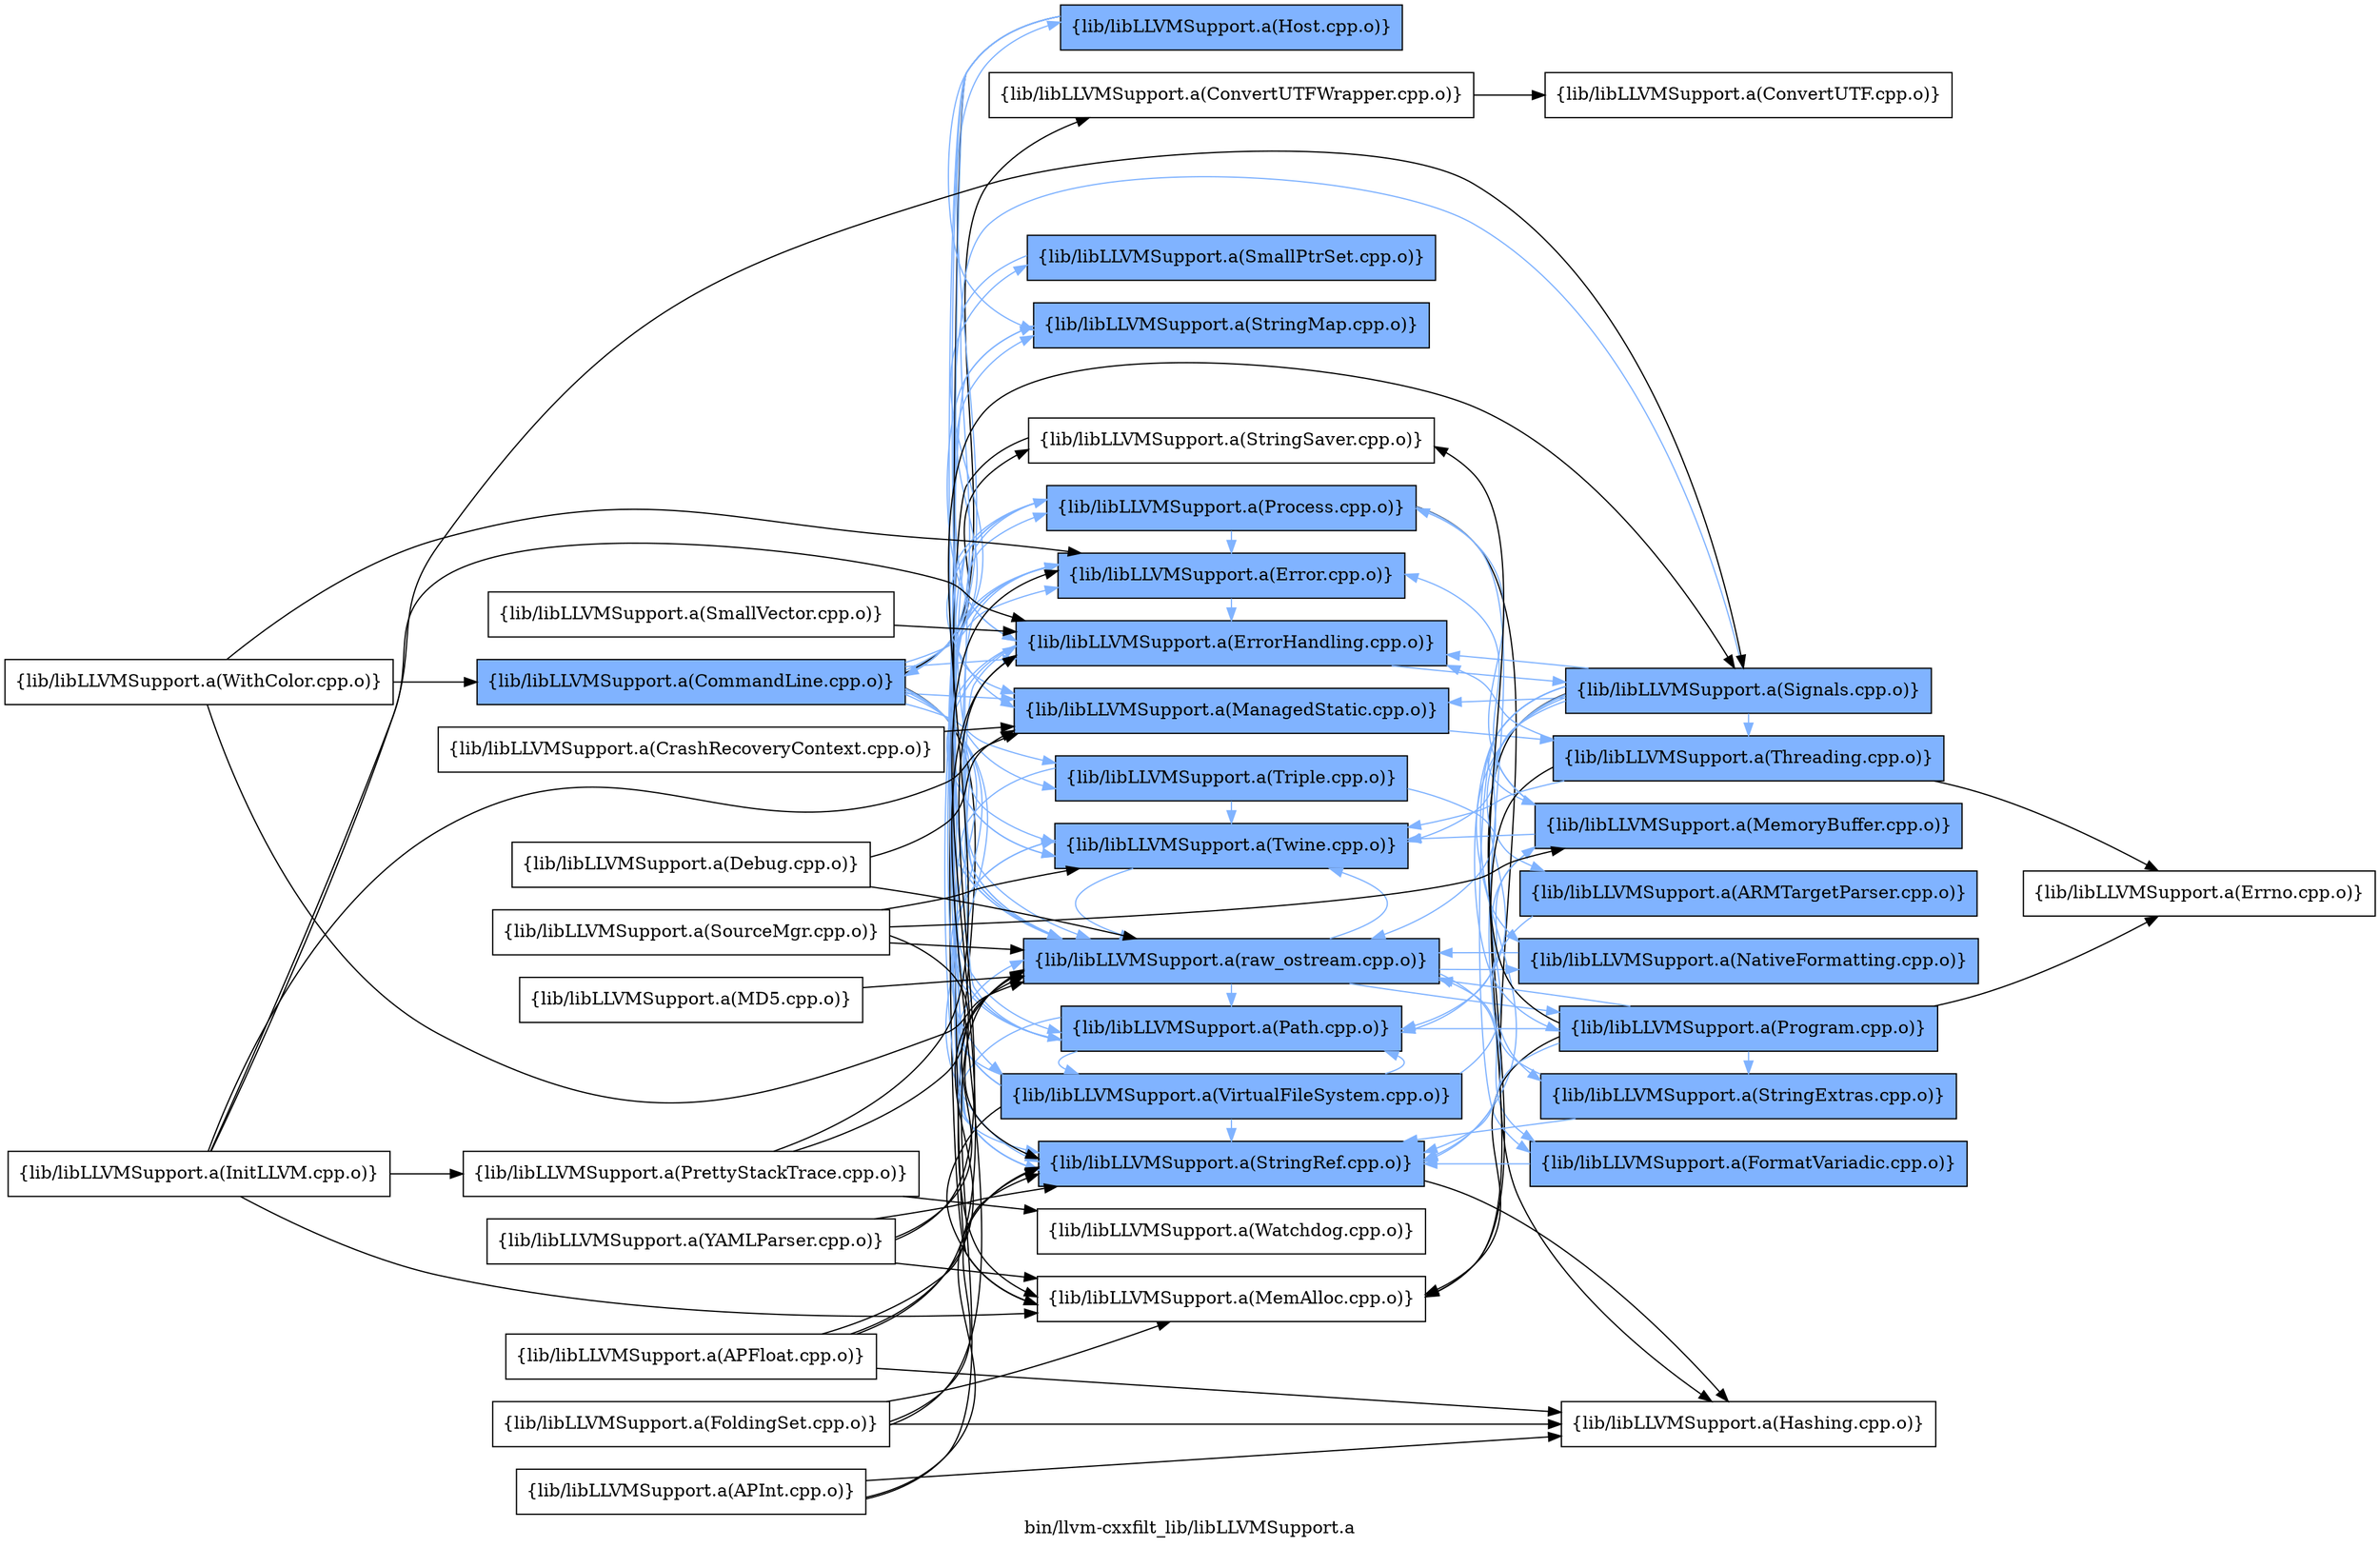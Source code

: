 digraph "bin/llvm-cxxfilt_lib/libLLVMSupport.a" {
	label="bin/llvm-cxxfilt_lib/libLLVMSupport.a";
	rankdir=LR;
	{ rank=same; Node0x55e4f24f4888;  }
	{ rank=same; Node0x55e4f24f4068; Node0x55e4f24f47e8; Node0x55e4f24f5508; Node0x55e4f24f3ed8; Node0x55e4f24f4b58; Node0x55e4f24f50a8; Node0x55e4f24f40b8; Node0x55e4f24f3988; Node0x55e4f24f3028; Node0x55e4f24f3578; Node0x55e4f24f33e8; Node0x55e4f24f3ac8; Node0x55e4f24f35c8; Node0x55e4f24f4388; Node0x55e4f24f3ca8; Node0x55e4f24f32a8;  }
	{ rank=same; Node0x55e4f24f3c08; Node0x55e4f24f3e38; Node0x55e4f24f4bf8; Node0x55e4f24f3cf8; Node0x55e4f24f2e48; Node0x55e4f24f41a8; Node0x55e4f24f5238; Node0x55e4f24f4f68; Node0x55e4f24f2fd8; Node0x55e4f24f50f8;  }

	Node0x55e4f24f4888 [shape=record,shape=box,group=1,style=filled,fillcolor="0.600000 0.5 1",label="{lib/libLLVMSupport.a(CommandLine.cpp.o)}"];
	Node0x55e4f24f4888 -> Node0x55e4f24f4068;
	Node0x55e4f24f4888 -> Node0x55e4f24f47e8[color="0.600000 0.5 1"];
	Node0x55e4f24f4888 -> Node0x55e4f24f5508[color="0.600000 0.5 1"];
	Node0x55e4f24f4888 -> Node0x55e4f24f3ed8[color="0.600000 0.5 1"];
	Node0x55e4f24f4888 -> Node0x55e4f24f4b58;
	Node0x55e4f24f4888 -> Node0x55e4f24f50a8[color="0.600000 0.5 1"];
	Node0x55e4f24f4888 -> Node0x55e4f24f40b8[color="0.600000 0.5 1"];
	Node0x55e4f24f4888 -> Node0x55e4f24f3988;
	Node0x55e4f24f4888 -> Node0x55e4f24f3028[color="0.600000 0.5 1"];
	Node0x55e4f24f4888 -> Node0x55e4f24f3578[color="0.600000 0.5 1"];
	Node0x55e4f24f4888 -> Node0x55e4f24f33e8[color="0.600000 0.5 1"];
	Node0x55e4f24f4888 -> Node0x55e4f24f3ac8[color="0.600000 0.5 1"];
	Node0x55e4f24f4888 -> Node0x55e4f24f35c8[color="0.600000 0.5 1"];
	Node0x55e4f24f4888 -> Node0x55e4f24f4388[color="0.600000 0.5 1"];
	Node0x55e4f24f4888 -> Node0x55e4f24f3ca8[color="0.600000 0.5 1"];
	Node0x55e4f24f4888 -> Node0x55e4f24f32a8[color="0.600000 0.5 1"];
	Node0x55e4f24f3258 [shape=record,shape=box,group=0,label="{lib/libLLVMSupport.a(InitLLVM.cpp.o)}"];
	Node0x55e4f24f3258 -> Node0x55e4f24f5508;
	Node0x55e4f24f3258 -> Node0x55e4f24f3ed8;
	Node0x55e4f24f3258 -> Node0x55e4f24f4b58;
	Node0x55e4f24f3258 -> Node0x55e4f24f43d8;
	Node0x55e4f24f3258 -> Node0x55e4f24f3e38;
	Node0x55e4f24f50a8 [shape=record,shape=box,group=1,style=filled,fillcolor="0.600000 0.5 1",label="{lib/libLLVMSupport.a(SmallPtrSet.cpp.o)}"];
	Node0x55e4f24f50a8 -> Node0x55e4f24f5508[color="0.600000 0.5 1"];
	Node0x55e4f24f3578 [shape=record,shape=box,group=1,style=filled,fillcolor="0.600000 0.5 1",label="{lib/libLLVMSupport.a(Triple.cpp.o)}"];
	Node0x55e4f24f3578 -> Node0x55e4f24f3028[color="0.600000 0.5 1"];
	Node0x55e4f24f3578 -> Node0x55e4f24f2e48[color="0.600000 0.5 1"];
	Node0x55e4f24f3578 -> Node0x55e4f24f33e8[color="0.600000 0.5 1"];
	Node0x55e4f24f35c8 [shape=record,shape=box,group=1,style=filled,fillcolor="0.600000 0.5 1",label="{lib/libLLVMSupport.a(raw_ostream.cpp.o)}"];
	Node0x55e4f24f35c8 -> Node0x55e4f24f47e8[color="0.600000 0.5 1"];
	Node0x55e4f24f35c8 -> Node0x55e4f24f5508[color="0.600000 0.5 1"];
	Node0x55e4f24f35c8 -> Node0x55e4f24f33e8[color="0.600000 0.5 1"];
	Node0x55e4f24f35c8 -> Node0x55e4f24f5238[color="0.600000 0.5 1"];
	Node0x55e4f24f35c8 -> Node0x55e4f24f4f68[color="0.600000 0.5 1"];
	Node0x55e4f24f35c8 -> Node0x55e4f24f3ca8[color="0.600000 0.5 1"];
	Node0x55e4f24f35c8 -> Node0x55e4f24f32a8[color="0.600000 0.5 1"];
	Node0x55e4f24f35c8 -> Node0x55e4f24f2fd8[color="0.600000 0.5 1"];
	Node0x55e4f24f4388 [shape=record,shape=box,group=1,style=filled,fillcolor="0.600000 0.5 1",label="{lib/libLLVMSupport.a(Host.cpp.o)}"];
	Node0x55e4f24f4388 -> Node0x55e4f24f4b58;
	Node0x55e4f24f4388 -> Node0x55e4f24f40b8[color="0.600000 0.5 1"];
	Node0x55e4f24f4388 -> Node0x55e4f24f3028[color="0.600000 0.5 1"];
	Node0x55e4f24f4388 -> Node0x55e4f24f3578[color="0.600000 0.5 1"];
	Node0x55e4f24f4388 -> Node0x55e4f24f35c8[color="0.600000 0.5 1"];
	Node0x55e4f24f4068 [shape=record,shape=box,group=0,label="{lib/libLLVMSupport.a(ConvertUTFWrapper.cpp.o)}"];
	Node0x55e4f24f4068 -> Node0x55e4f24f3c08;
	Node0x55e4f24f47e8 [shape=record,shape=box,group=1,style=filled,fillcolor="0.600000 0.5 1",label="{lib/libLLVMSupport.a(Error.cpp.o)}"];
	Node0x55e4f24f47e8 -> Node0x55e4f24f5508[color="0.600000 0.5 1"];
	Node0x55e4f24f47e8 -> Node0x55e4f24f3ed8[color="0.600000 0.5 1"];
	Node0x55e4f24f47e8 -> Node0x55e4f24f33e8[color="0.600000 0.5 1"];
	Node0x55e4f24f47e8 -> Node0x55e4f24f35c8[color="0.600000 0.5 1"];
	Node0x55e4f24f5508 [shape=record,shape=box,group=1,style=filled,fillcolor="0.600000 0.5 1",label="{lib/libLLVMSupport.a(ErrorHandling.cpp.o)}"];
	Node0x55e4f24f5508 -> Node0x55e4f24f33e8[color="0.600000 0.5 1"];
	Node0x55e4f24f5508 -> Node0x55e4f24f35c8[color="0.600000 0.5 1"];
	Node0x55e4f24f5508 -> Node0x55e4f24f3e38[color="0.600000 0.5 1"];
	Node0x55e4f24f3ed8 [shape=record,shape=box,group=1,style=filled,fillcolor="0.600000 0.5 1",label="{lib/libLLVMSupport.a(ManagedStatic.cpp.o)}"];
	Node0x55e4f24f3ed8 -> Node0x55e4f24f4bf8[color="0.600000 0.5 1"];
	Node0x55e4f24f4b58 [shape=record,shape=box,group=0,label="{lib/libLLVMSupport.a(MemAlloc.cpp.o)}"];
	Node0x55e4f24f40b8 [shape=record,shape=box,group=1,style=filled,fillcolor="0.600000 0.5 1",label="{lib/libLLVMSupport.a(StringMap.cpp.o)}"];
	Node0x55e4f24f40b8 -> Node0x55e4f24f5508[color="0.600000 0.5 1"];
	Node0x55e4f24f3988 [shape=record,shape=box,group=0,label="{lib/libLLVMSupport.a(StringSaver.cpp.o)}"];
	Node0x55e4f24f3988 -> Node0x55e4f24f4b58;
	Node0x55e4f24f3028 [shape=record,shape=box,group=1,style=filled,fillcolor="0.600000 0.5 1",label="{lib/libLLVMSupport.a(StringRef.cpp.o)}"];
	Node0x55e4f24f3028 -> Node0x55e4f24f47e8[color="0.600000 0.5 1"];
	Node0x55e4f24f3028 -> Node0x55e4f24f3cf8;
	Node0x55e4f24f33e8 [shape=record,shape=box,group=1,style=filled,fillcolor="0.600000 0.5 1",label="{lib/libLLVMSupport.a(Twine.cpp.o)}"];
	Node0x55e4f24f33e8 -> Node0x55e4f24f35c8[color="0.600000 0.5 1"];
	Node0x55e4f24f3ac8 [shape=record,shape=box,group=1,style=filled,fillcolor="0.600000 0.5 1",label="{lib/libLLVMSupport.a(VirtualFileSystem.cpp.o)}"];
	Node0x55e4f24f3ac8 -> Node0x55e4f24f47e8[color="0.600000 0.5 1"];
	Node0x55e4f24f3ac8 -> Node0x55e4f24f4b58;
	Node0x55e4f24f3ac8 -> Node0x55e4f24f40b8[color="0.600000 0.5 1"];
	Node0x55e4f24f3ac8 -> Node0x55e4f24f3028[color="0.600000 0.5 1"];
	Node0x55e4f24f3ac8 -> Node0x55e4f24f33e8[color="0.600000 0.5 1"];
	Node0x55e4f24f3ac8 -> Node0x55e4f24f41a8[color="0.600000 0.5 1"];
	Node0x55e4f24f3ac8 -> Node0x55e4f24f35c8[color="0.600000 0.5 1"];
	Node0x55e4f24f3ac8 -> Node0x55e4f24f3ca8[color="0.600000 0.5 1"];
	Node0x55e4f24f3ca8 [shape=record,shape=box,group=1,style=filled,fillcolor="0.600000 0.5 1",label="{lib/libLLVMSupport.a(Path.cpp.o)}"];
	Node0x55e4f24f3ca8 -> Node0x55e4f24f47e8[color="0.600000 0.5 1"];
	Node0x55e4f24f3ca8 -> Node0x55e4f24f3028[color="0.600000 0.5 1"];
	Node0x55e4f24f3ca8 -> Node0x55e4f24f33e8[color="0.600000 0.5 1"];
	Node0x55e4f24f3ca8 -> Node0x55e4f24f3ac8[color="0.600000 0.5 1"];
	Node0x55e4f24f3ca8 -> Node0x55e4f24f32a8[color="0.600000 0.5 1"];
	Node0x55e4f24f32a8 [shape=record,shape=box,group=1,style=filled,fillcolor="0.600000 0.5 1",label="{lib/libLLVMSupport.a(Process.cpp.o)}"];
	Node0x55e4f24f32a8 -> Node0x55e4f24f47e8[color="0.600000 0.5 1"];
	Node0x55e4f24f32a8 -> Node0x55e4f24f3ed8[color="0.600000 0.5 1"];
	Node0x55e4f24f32a8 -> Node0x55e4f24f3028[color="0.600000 0.5 1"];
	Node0x55e4f24f32a8 -> Node0x55e4f24f3cf8;
	Node0x55e4f24f32a8 -> Node0x55e4f24f3ca8[color="0.600000 0.5 1"];
	Node0x55e4f24f32a8 -> Node0x55e4f24f50f8[color="0.600000 0.5 1"];
	Node0x55e4f24f3c08 [shape=record,shape=box,group=0,label="{lib/libLLVMSupport.a(ConvertUTF.cpp.o)}"];
	Node0x55e4f24f3e38 [shape=record,shape=box,group=1,style=filled,fillcolor="0.600000 0.5 1",label="{lib/libLLVMSupport.a(Signals.cpp.o)}"];
	Node0x55e4f24f3e38 -> Node0x55e4f24f4888[color="0.600000 0.5 1"];
	Node0x55e4f24f3e38 -> Node0x55e4f24f5508[color="0.600000 0.5 1"];
	Node0x55e4f24f3e38 -> Node0x55e4f24f3ed8[color="0.600000 0.5 1"];
	Node0x55e4f24f3e38 -> Node0x55e4f24f4b58;
	Node0x55e4f24f3e38 -> Node0x55e4f24f3028[color="0.600000 0.5 1"];
	Node0x55e4f24f3e38 -> Node0x55e4f24f33e8[color="0.600000 0.5 1"];
	Node0x55e4f24f3e38 -> Node0x55e4f24f41a8[color="0.600000 0.5 1"];
	Node0x55e4f24f3e38 -> Node0x55e4f24f35c8[color="0.600000 0.5 1"];
	Node0x55e4f24f3e38 -> Node0x55e4f24f5238[color="0.600000 0.5 1"];
	Node0x55e4f24f3e38 -> Node0x55e4f24f4f68[color="0.600000 0.5 1"];
	Node0x55e4f24f3e38 -> Node0x55e4f24f3ca8[color="0.600000 0.5 1"];
	Node0x55e4f24f3e38 -> Node0x55e4f24f2fd8[color="0.600000 0.5 1"];
	Node0x55e4f24f3e38 -> Node0x55e4f24f4bf8[color="0.600000 0.5 1"];
	Node0x55e4f24f4dd8 [shape=record,shape=box,group=0,label="{lib/libLLVMSupport.a(Debug.cpp.o)}"];
	Node0x55e4f24f4dd8 -> Node0x55e4f24f3ed8;
	Node0x55e4f24f4dd8 -> Node0x55e4f24f35c8;
	Node0x55e4f24f43d8 [shape=record,shape=box,group=0,label="{lib/libLLVMSupport.a(PrettyStackTrace.cpp.o)}"];
	Node0x55e4f24f43d8 -> Node0x55e4f24f35c8;
	Node0x55e4f24f43d8 -> Node0x55e4f24f3e38;
	Node0x55e4f24f43d8 -> Node0x55e4f24f31b8;
	Node0x55e4f24f4bf8 [shape=record,shape=box,group=1,style=filled,fillcolor="0.600000 0.5 1",label="{lib/libLLVMSupport.a(Threading.cpp.o)}"];
	Node0x55e4f24f4bf8 -> Node0x55e4f24f5508[color="0.600000 0.5 1"];
	Node0x55e4f24f4bf8 -> Node0x55e4f24f4b58;
	Node0x55e4f24f4bf8 -> Node0x55e4f24f33e8[color="0.600000 0.5 1"];
	Node0x55e4f24f4bf8 -> Node0x55e4f24f3b68;
	Node0x55e4f24f31b8 [shape=record,shape=box,group=0,label="{lib/libLLVMSupport.a(Watchdog.cpp.o)}"];
	Node0x55e4f24f39d8 [shape=record,shape=box,group=0,label="{lib/libLLVMSupport.a(SmallVector.cpp.o)}"];
	Node0x55e4f24f39d8 -> Node0x55e4f24f5508;
	Node0x55e4f24f3cf8 [shape=record,shape=box,group=0,label="{lib/libLLVMSupport.a(Hashing.cpp.o)}"];
	Node0x55e4f24f5288 [shape=record,shape=box,group=0,label="{lib/libLLVMSupport.a(APFloat.cpp.o)}"];
	Node0x55e4f24f5288 -> Node0x55e4f24f47e8;
	Node0x55e4f24f5288 -> Node0x55e4f24f3028;
	Node0x55e4f24f5288 -> Node0x55e4f24f3cf8;
	Node0x55e4f24f5288 -> Node0x55e4f24f35c8;
	Node0x55e4f24f4a68 [shape=record,shape=box,group=0,label="{lib/libLLVMSupport.a(APInt.cpp.o)}"];
	Node0x55e4f24f4a68 -> Node0x55e4f24f3028;
	Node0x55e4f24f4a68 -> Node0x55e4f24f3cf8;
	Node0x55e4f24f4a68 -> Node0x55e4f24f35c8;
	Node0x55e4f24f4338 [shape=record,shape=box,group=0,label="{lib/libLLVMSupport.a(FoldingSet.cpp.o)}"];
	Node0x55e4f24f4338 -> Node0x55e4f24f5508;
	Node0x55e4f24f4338 -> Node0x55e4f24f4b58;
	Node0x55e4f24f4338 -> Node0x55e4f24f3028;
	Node0x55e4f24f4338 -> Node0x55e4f24f3cf8;
	Node0x55e4f24f2e48 [shape=record,shape=box,group=1,style=filled,fillcolor="0.600000 0.5 1",label="{lib/libLLVMSupport.a(ARMTargetParser.cpp.o)}"];
	Node0x55e4f24f2e48 -> Node0x55e4f24f3028[color="0.600000 0.5 1"];
	Node0x55e4f24f41a8 [shape=record,shape=box,group=1,style=filled,fillcolor="0.600000 0.5 1",label="{lib/libLLVMSupport.a(MemoryBuffer.cpp.o)}"];
	Node0x55e4f24f41a8 -> Node0x55e4f24f47e8[color="0.600000 0.5 1"];
	Node0x55e4f24f41a8 -> Node0x55e4f24f33e8[color="0.600000 0.5 1"];
	Node0x55e4f24f41a8 -> Node0x55e4f24f3ca8[color="0.600000 0.5 1"];
	Node0x55e4f24f41a8 -> Node0x55e4f24f32a8[color="0.600000 0.5 1"];
	Node0x55e4f24f4c48 [shape=record,shape=box,group=0,label="{lib/libLLVMSupport.a(SourceMgr.cpp.o)}"];
	Node0x55e4f24f4c48 -> Node0x55e4f24f3028;
	Node0x55e4f24f4c48 -> Node0x55e4f24f33e8;
	Node0x55e4f24f4c48 -> Node0x55e4f24f41a8;
	Node0x55e4f24f4c48 -> Node0x55e4f24f35c8;
	Node0x55e4f24f4838 [shape=record,shape=box,group=0,label="{lib/libLLVMSupport.a(WithColor.cpp.o)}"];
	Node0x55e4f24f4838 -> Node0x55e4f24f4888;
	Node0x55e4f24f4838 -> Node0x55e4f24f47e8;
	Node0x55e4f24f4838 -> Node0x55e4f24f35c8;
	Node0x55e4f24f45b8 [shape=record,shape=box,group=0,label="{lib/libLLVMSupport.a(YAMLParser.cpp.o)}"];
	Node0x55e4f24f45b8 -> Node0x55e4f24f5508;
	Node0x55e4f24f45b8 -> Node0x55e4f24f4b58;
	Node0x55e4f24f45b8 -> Node0x55e4f24f3028;
	Node0x55e4f24f45b8 -> Node0x55e4f24f35c8;
	Node0x55e4f24f5238 [shape=record,shape=box,group=1,style=filled,fillcolor="0.600000 0.5 1",label="{lib/libLLVMSupport.a(NativeFormatting.cpp.o)}"];
	Node0x55e4f24f5238 -> Node0x55e4f24f35c8[color="0.600000 0.5 1"];
	Node0x55e4f24f4f68 [shape=record,shape=box,group=1,style=filled,fillcolor="0.600000 0.5 1",label="{lib/libLLVMSupport.a(FormatVariadic.cpp.o)}"];
	Node0x55e4f24f4f68 -> Node0x55e4f24f3028[color="0.600000 0.5 1"];
	Node0x55e4f24f2fd8 [shape=record,shape=box,group=1,style=filled,fillcolor="0.600000 0.5 1",label="{lib/libLLVMSupport.a(Program.cpp.o)}"];
	Node0x55e4f24f2fd8 -> Node0x55e4f24f4b58;
	Node0x55e4f24f2fd8 -> Node0x55e4f24f3988;
	Node0x55e4f24f2fd8 -> Node0x55e4f24f3028[color="0.600000 0.5 1"];
	Node0x55e4f24f2fd8 -> Node0x55e4f24f35c8[color="0.600000 0.5 1"];
	Node0x55e4f24f2fd8 -> Node0x55e4f24f3ca8[color="0.600000 0.5 1"];
	Node0x55e4f24f2fd8 -> Node0x55e4f24f50f8[color="0.600000 0.5 1"];
	Node0x55e4f24f2fd8 -> Node0x55e4f24f3b68;
	Node0x55e4f24f3a28 [shape=record,shape=box,group=0,label="{lib/libLLVMSupport.a(MD5.cpp.o)}"];
	Node0x55e4f24f3a28 -> Node0x55e4f24f35c8;
	Node0x55e4f24f50f8 [shape=record,shape=box,group=1,style=filled,fillcolor="0.600000 0.5 1",label="{lib/libLLVMSupport.a(StringExtras.cpp.o)}"];
	Node0x55e4f24f50f8 -> Node0x55e4f24f3028[color="0.600000 0.5 1"];
	Node0x55e4f24f50f8 -> Node0x55e4f24f35c8[color="0.600000 0.5 1"];
	Node0x55e4f24f4e28 [shape=record,shape=box,group=0,label="{lib/libLLVMSupport.a(CrashRecoveryContext.cpp.o)}"];
	Node0x55e4f24f4e28 -> Node0x55e4f24f3ed8;
	Node0x55e4f24f3b68 [shape=record,shape=box,group=0,label="{lib/libLLVMSupport.a(Errno.cpp.o)}"];
}
